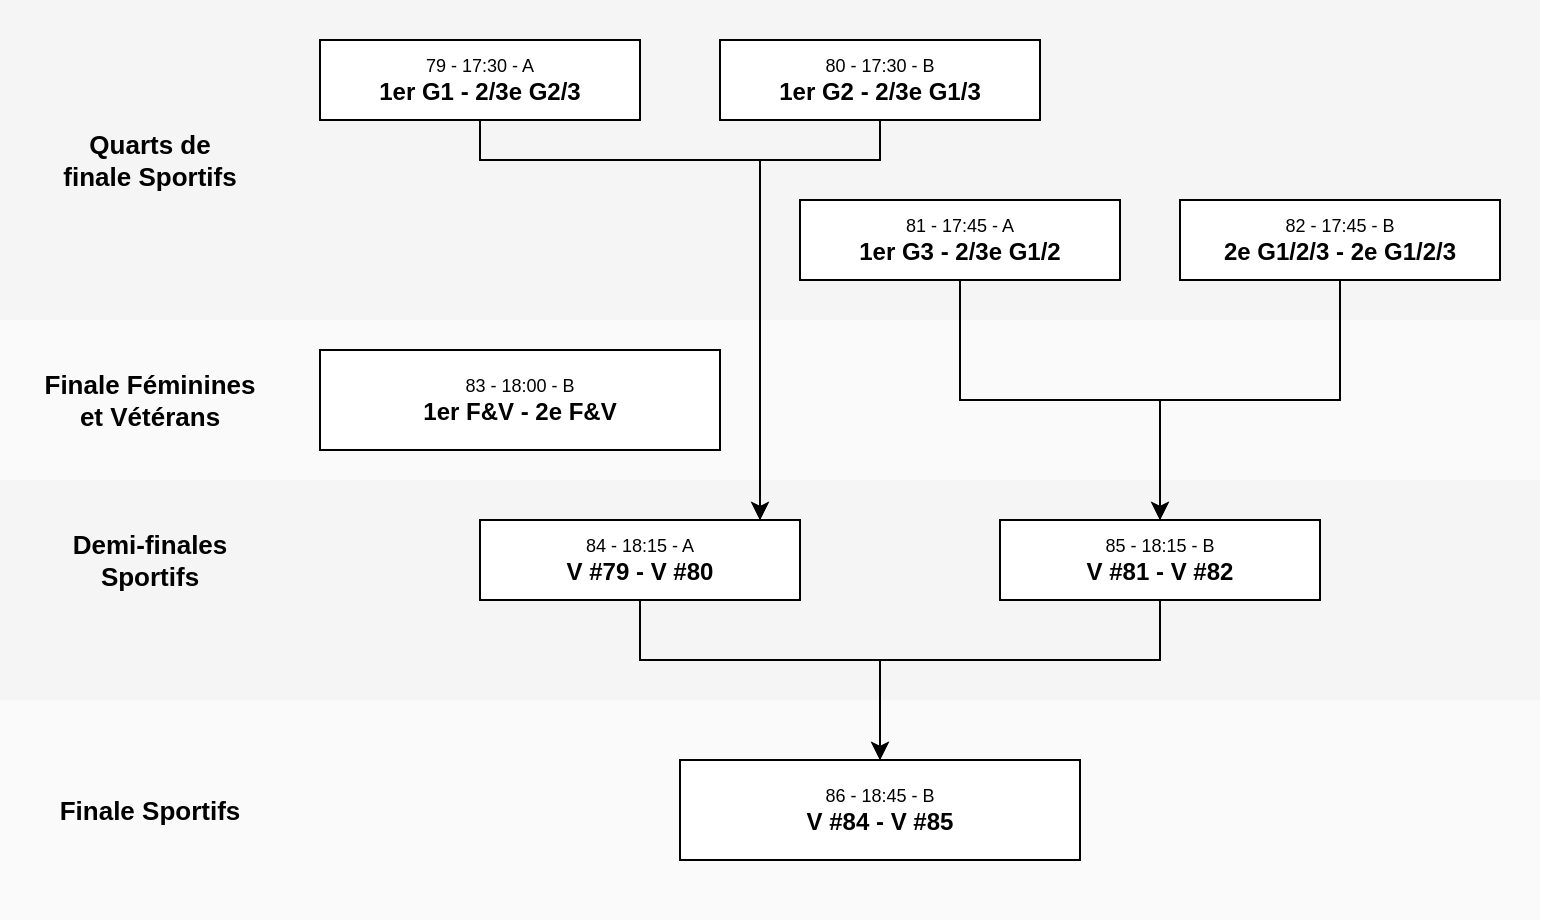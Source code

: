 <mxfile version="24.5.5" type="google">
  <diagram name="Chronologique" id="fO5YoEe-ItJTyVoHk6GA">
    <mxGraphModel grid="1" page="1" gridSize="10" guides="1" tooltips="1" connect="1" arrows="1" fold="1" pageScale="1" pageWidth="827" pageHeight="1169" math="0" shadow="0">
      <root>
        <mxCell id="SSPYEXlhTfddfAKFS_Tq-0" />
        <mxCell id="XQDS0evC06wZssxCAoC3-0" value="bg" style="" parent="SSPYEXlhTfddfAKFS_Tq-0" />
        <mxCell id="XQDS0evC06wZssxCAoC3-1" value="" style="rounded=0;whiteSpace=wrap;html=1;fillColor=#f5f5f5;fontColor=#333333;strokeColor=none;" vertex="1" parent="XQDS0evC06wZssxCAoC3-0">
          <mxGeometry x="29" y="355" width="770" height="160" as="geometry" />
        </mxCell>
        <mxCell id="XQDS0evC06wZssxCAoC3-2" value="" style="rounded=0;whiteSpace=wrap;html=1;fillColor=#FAFAFA;fontColor=#333333;strokeColor=none;" vertex="1" parent="XQDS0evC06wZssxCAoC3-0">
          <mxGeometry x="29" y="515" width="770" height="80" as="geometry" />
        </mxCell>
        <mxCell id="XQDS0evC06wZssxCAoC3-3" value="" style="rounded=0;whiteSpace=wrap;html=1;fillColor=#f5f5f5;fontColor=#333333;strokeColor=none;" vertex="1" parent="XQDS0evC06wZssxCAoC3-0">
          <mxGeometry x="29" y="595" width="770" height="110" as="geometry" />
        </mxCell>
        <mxCell id="XQDS0evC06wZssxCAoC3-4" value="" style="rounded=0;whiteSpace=wrap;html=1;fillColor=#FAFAFA;fontColor=#333333;strokeColor=none;" vertex="1" parent="XQDS0evC06wZssxCAoC3-0">
          <mxGeometry x="29" y="705" width="770" height="110" as="geometry" />
        </mxCell>
        <mxCell id="1kZ_usVpYaBenlZrx28r-22" value="Quarts de finale Sportifs" style="text;html=1;strokeColor=none;fillColor=none;align=center;verticalAlign=middle;whiteSpace=wrap;rounded=0;fontSize=13;fontStyle=1" vertex="1" parent="XQDS0evC06wZssxCAoC3-0">
          <mxGeometry x="59" y="375" width="90" height="120" as="geometry" />
        </mxCell>
        <mxCell id="SSPYEXlhTfddfAKFS_Tq-16" value="Finale Féminines et Vétérans" style="text;html=1;strokeColor=none;fillColor=none;align=center;verticalAlign=middle;whiteSpace=wrap;rounded=0;fontSize=13;fontStyle=1" vertex="1" parent="XQDS0evC06wZssxCAoC3-0">
          <mxGeometry x="49" y="535" width="110" height="40" as="geometry" />
        </mxCell>
        <mxCell id="1kZ_usVpYaBenlZrx28r-23" value="Demi-finales Sportifs" style="text;html=1;strokeColor=none;fillColor=none;align=center;verticalAlign=middle;whiteSpace=wrap;rounded=0;fontSize=13;fontStyle=1" vertex="1" parent="XQDS0evC06wZssxCAoC3-0">
          <mxGeometry x="59" y="615" width="90" height="40" as="geometry" />
        </mxCell>
        <mxCell id="1kZ_usVpYaBenlZrx28r-24" value="Finale Sportifs" style="text;html=1;strokeColor=none;fillColor=none;align=center;verticalAlign=middle;whiteSpace=wrap;rounded=0;fontSize=13;fontStyle=1" vertex="1" parent="XQDS0evC06wZssxCAoC3-0">
          <mxGeometry x="29" y="735" width="150" height="50" as="geometry" />
        </mxCell>
        <mxCell id="SSPYEXlhTfddfAKFS_Tq-1" value="coutenu" style="" parent="SSPYEXlhTfddfAKFS_Tq-0" />
        <mxCell id="1kZ_usVpYaBenlZrx28r-16" style="edgeStyle=orthogonalEdgeStyle;rounded=0;orthogonalLoop=1;jettySize=auto;html=1;" edge="1" parent="SSPYEXlhTfddfAKFS_Tq-1" source="SSPYEXlhTfddfAKFS_Tq-3" target="SSPYEXlhTfddfAKFS_Tq-8">
          <mxGeometry relative="1" as="geometry">
            <Array as="points">
              <mxPoint x="269" y="435" />
              <mxPoint x="409" y="435" />
            </Array>
          </mxGeometry>
        </mxCell>
        <mxCell id="SSPYEXlhTfddfAKFS_Tq-3" value="79 - 17:30 - A&lt;br&gt;&lt;font&gt;&lt;span style=&quot;font-size: 12px&quot;&gt;&lt;b&gt;&lt;span&gt;1er G1&lt;/span&gt;&amp;nbsp;- 2/3e G2/3&lt;/b&gt;&lt;/span&gt;&lt;/font&gt;" style="rounded=0;whiteSpace=wrap;html=1;fontSize=9;" vertex="1" parent="SSPYEXlhTfddfAKFS_Tq-1">
          <mxGeometry x="189" y="375" width="160" height="40" as="geometry" />
        </mxCell>
        <mxCell id="1kZ_usVpYaBenlZrx28r-19" style="edgeStyle=orthogonalEdgeStyle;rounded=0;orthogonalLoop=1;jettySize=auto;html=1;" edge="1" parent="SSPYEXlhTfddfAKFS_Tq-1" source="SSPYEXlhTfddfAKFS_Tq-6" target="SSPYEXlhTfddfAKFS_Tq-14">
          <mxGeometry relative="1" as="geometry" />
        </mxCell>
        <mxCell id="SSPYEXlhTfddfAKFS_Tq-6" value="82 - 17:45 - B&lt;br&gt;&lt;b&gt;&lt;font style=&quot;font-size: 12px&quot;&gt;2e G1/2/3 - 2e G1/2/3&lt;/font&gt;&lt;/b&gt;" style="rounded=0;whiteSpace=wrap;html=1;fontSize=9;" vertex="1" parent="SSPYEXlhTfddfAKFS_Tq-1">
          <mxGeometry x="619" y="455" width="160" height="40" as="geometry" />
        </mxCell>
        <mxCell id="1kZ_usVpYaBenlZrx28r-20" style="edgeStyle=orthogonalEdgeStyle;rounded=0;orthogonalLoop=1;jettySize=auto;html=1;" edge="1" parent="SSPYEXlhTfddfAKFS_Tq-1" source="SSPYEXlhTfddfAKFS_Tq-8" target="SSPYEXlhTfddfAKFS_Tq-15">
          <mxGeometry relative="1" as="geometry">
            <Array as="points">
              <mxPoint x="349" y="685" />
              <mxPoint x="469" y="685" />
            </Array>
          </mxGeometry>
        </mxCell>
        <mxCell id="SSPYEXlhTfddfAKFS_Tq-8" value="84 - 18:15 - A&lt;br&gt;&lt;font style=&quot;font-size: 12px&quot;&gt;&lt;b&gt;V #79 - V #80&lt;/b&gt;&lt;/font&gt;" style="rounded=0;whiteSpace=wrap;html=1;fontSize=9;" vertex="1" parent="SSPYEXlhTfddfAKFS_Tq-1">
          <mxGeometry x="269" y="615" width="160" height="40" as="geometry" />
        </mxCell>
        <mxCell id="1kZ_usVpYaBenlZrx28r-17" style="edgeStyle=orthogonalEdgeStyle;rounded=0;orthogonalLoop=1;jettySize=auto;html=1;" edge="1" parent="SSPYEXlhTfddfAKFS_Tq-1" source="SSPYEXlhTfddfAKFS_Tq-10" target="SSPYEXlhTfddfAKFS_Tq-8">
          <mxGeometry relative="1" as="geometry">
            <Array as="points">
              <mxPoint x="469" y="435" />
              <mxPoint x="409" y="435" />
            </Array>
          </mxGeometry>
        </mxCell>
        <mxCell id="SSPYEXlhTfddfAKFS_Tq-10" value="80 - 17:30 - B&lt;br style=&quot;font-size: 9px&quot;&gt;&lt;b style=&quot;font-size: 12px;&quot;&gt;1er G2 -&amp;nbsp;&lt;/b&gt;&lt;span style=&quot;font-size: 12px;&quot;&gt;&lt;b&gt;2/3e G1/3&lt;/b&gt;&lt;/span&gt;" style="rounded=0;whiteSpace=wrap;html=1;fontSize=9;" vertex="1" parent="SSPYEXlhTfddfAKFS_Tq-1">
          <mxGeometry x="389" y="375" width="160" height="40" as="geometry" />
        </mxCell>
        <mxCell id="1kZ_usVpYaBenlZrx28r-18" style="edgeStyle=orthogonalEdgeStyle;rounded=0;orthogonalLoop=1;jettySize=auto;html=1;" edge="1" parent="SSPYEXlhTfddfAKFS_Tq-1" source="SSPYEXlhTfddfAKFS_Tq-12" target="SSPYEXlhTfddfAKFS_Tq-14">
          <mxGeometry relative="1" as="geometry" />
        </mxCell>
        <mxCell id="SSPYEXlhTfddfAKFS_Tq-12" value="81 - 17:45 - A&lt;br&gt;&lt;span style=&quot;font-size: 12px;&quot;&gt;&lt;b&gt;1er G3 - 2/3e G1/2&lt;/b&gt;&lt;/span&gt;" style="rounded=0;whiteSpace=wrap;html=1;fontSize=9;" vertex="1" parent="SSPYEXlhTfddfAKFS_Tq-1">
          <mxGeometry x="429" y="455" width="160" height="40" as="geometry" />
        </mxCell>
        <mxCell id="1kZ_usVpYaBenlZrx28r-21" style="edgeStyle=orthogonalEdgeStyle;rounded=0;orthogonalLoop=1;jettySize=auto;html=1;" edge="1" parent="SSPYEXlhTfddfAKFS_Tq-1" source="SSPYEXlhTfddfAKFS_Tq-14" target="SSPYEXlhTfddfAKFS_Tq-15">
          <mxGeometry relative="1" as="geometry">
            <Array as="points">
              <mxPoint x="609" y="685" />
              <mxPoint x="469" y="685" />
            </Array>
          </mxGeometry>
        </mxCell>
        <mxCell id="SSPYEXlhTfddfAKFS_Tq-14" value="85 - 18:15 - B&lt;div&gt;&lt;font style=&quot;font-size: 12px;&quot;&gt;&lt;b&gt;V #81 - V #82&lt;/b&gt;&lt;/font&gt;&lt;/div&gt;" style="rounded=0;whiteSpace=wrap;html=1;fontSize=9;" vertex="1" parent="SSPYEXlhTfddfAKFS_Tq-1">
          <mxGeometry x="529" y="615" width="160" height="40" as="geometry" />
        </mxCell>
        <mxCell id="SSPYEXlhTfddfAKFS_Tq-15" value="86 - 18:45 - B&lt;br&gt;&lt;b style=&quot;font-size: 12px;&quot;&gt;V #84 - V #85&lt;/b&gt;" style="rounded=0;whiteSpace=wrap;html=1;fontSize=9;horizontal=1;strokeWidth=1;" vertex="1" parent="SSPYEXlhTfddfAKFS_Tq-1">
          <mxGeometry x="369" y="735" width="200" height="50" as="geometry" />
        </mxCell>
        <mxCell id="SSPYEXlhTfddfAKFS_Tq-17" value="83 - 18:00 - B&lt;br&gt;&lt;span style=&quot;font-size: 12px;&quot;&gt;&lt;b&gt;1er F&amp;amp;V - 2e F&amp;amp;V&lt;/b&gt;&lt;/span&gt;" style="rounded=0;whiteSpace=wrap;html=1;fontSize=9;" vertex="1" parent="SSPYEXlhTfddfAKFS_Tq-1">
          <mxGeometry x="189" y="530" width="200" height="50" as="geometry" />
        </mxCell>
      </root>
    </mxGraphModel>
  </diagram>
</mxfile>
